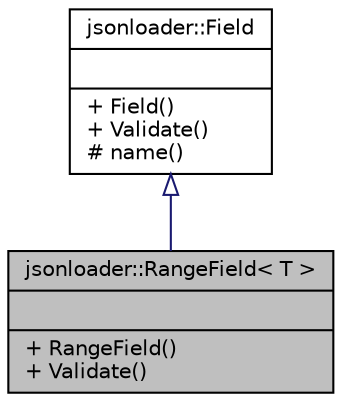 digraph "jsonloader::RangeField&lt; T &gt;"
{
 // LATEX_PDF_SIZE
  edge [fontname="Helvetica",fontsize="10",labelfontname="Helvetica",labelfontsize="10"];
  node [fontname="Helvetica",fontsize="10",shape=record];
  Node1 [label="{jsonloader::RangeField\< T \>\n||+ RangeField()\l+ Validate()\l}",height=0.2,width=0.4,color="black", fillcolor="grey75", style="filled", fontcolor="black",tooltip=" "];
  Node2 -> Node1 [dir="back",color="midnightblue",fontsize="10",style="solid",arrowtail="onormal",fontname="Helvetica"];
  Node2 [label="{jsonloader::Field\n||+ Field()\l+ Validate()\l# name()\l}",height=0.2,width=0.4,color="black", fillcolor="white", style="filled",URL="$classjsonloader_1_1Field.html",tooltip=" "];
}
